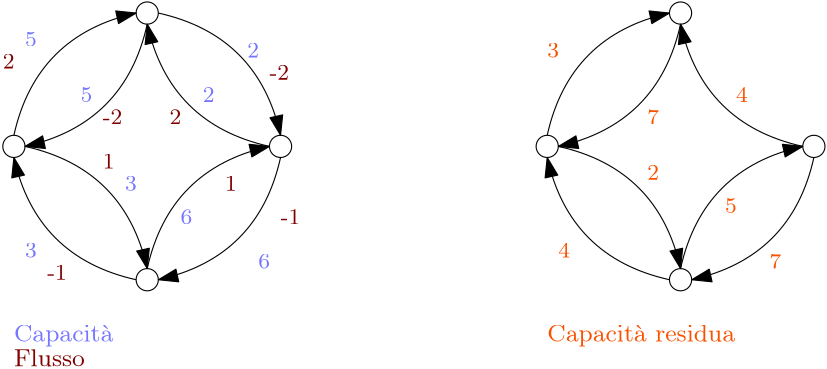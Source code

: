 <?xml version="1.0"?>
<!DOCTYPE ipe SYSTEM "ipe.dtd">
<ipe version="70218" creator="Ipe 7.2.28">
<info created="D:20250306175612" modified="D:20250306190932"/>
<ipestyle name="basic">
<symbol name="arrow/arc(spx)">
<path stroke="sym-stroke" fill="sym-stroke" pen="sym-pen">
0 0 m
-1 0.333 l
-1 -0.333 l
h
</path>
</symbol>
<symbol name="arrow/farc(spx)">
<path stroke="sym-stroke" fill="white" pen="sym-pen">
0 0 m
-1 0.333 l
-1 -0.333 l
h
</path>
</symbol>
<symbol name="arrow/ptarc(spx)">
<path stroke="sym-stroke" fill="sym-stroke" pen="sym-pen">
0 0 m
-1 0.333 l
-0.8 0 l
-1 -0.333 l
h
</path>
</symbol>
<symbol name="arrow/fptarc(spx)">
<path stroke="sym-stroke" fill="white" pen="sym-pen">
0 0 m
-1 0.333 l
-0.8 0 l
-1 -0.333 l
h
</path>
</symbol>
<symbol name="mark/circle(sx)" transformations="translations">
<path fill="sym-stroke">
0.6 0 0 0.6 0 0 e
0.4 0 0 0.4 0 0 e
</path>
</symbol>
<symbol name="mark/disk(sx)" transformations="translations">
<path fill="sym-stroke">
0.6 0 0 0.6 0 0 e
</path>
</symbol>
<symbol name="mark/fdisk(sfx)" transformations="translations">
<group>
<path fill="sym-fill">
0.5 0 0 0.5 0 0 e
</path>
<path fill="sym-stroke" fillrule="eofill">
0.6 0 0 0.6 0 0 e
0.4 0 0 0.4 0 0 e
</path>
</group>
</symbol>
<symbol name="mark/box(sx)" transformations="translations">
<path fill="sym-stroke" fillrule="eofill">
-0.6 -0.6 m
0.6 -0.6 l
0.6 0.6 l
-0.6 0.6 l
h
-0.4 -0.4 m
0.4 -0.4 l
0.4 0.4 l
-0.4 0.4 l
h
</path>
</symbol>
<symbol name="mark/square(sx)" transformations="translations">
<path fill="sym-stroke">
-0.6 -0.6 m
0.6 -0.6 l
0.6 0.6 l
-0.6 0.6 l
h
</path>
</symbol>
<symbol name="mark/fsquare(sfx)" transformations="translations">
<group>
<path fill="sym-fill">
-0.5 -0.5 m
0.5 -0.5 l
0.5 0.5 l
-0.5 0.5 l
h
</path>
<path fill="sym-stroke" fillrule="eofill">
-0.6 -0.6 m
0.6 -0.6 l
0.6 0.6 l
-0.6 0.6 l
h
-0.4 -0.4 m
0.4 -0.4 l
0.4 0.4 l
-0.4 0.4 l
h
</path>
</group>
</symbol>
<symbol name="mark/cross(sx)" transformations="translations">
<group>
<path fill="sym-stroke">
-0.43 -0.57 m
0.57 0.43 l
0.43 0.57 l
-0.57 -0.43 l
h
</path>
<path fill="sym-stroke">
-0.43 0.57 m
0.57 -0.43 l
0.43 -0.57 l
-0.57 0.43 l
h
</path>
</group>
</symbol>
<symbol name="arrow/fnormal(spx)">
<path stroke="sym-stroke" fill="white" pen="sym-pen">
0 0 m
-1 0.333 l
-1 -0.333 l
h
</path>
</symbol>
<symbol name="arrow/pointed(spx)">
<path stroke="sym-stroke" fill="sym-stroke" pen="sym-pen">
0 0 m
-1 0.333 l
-0.8 0 l
-1 -0.333 l
h
</path>
</symbol>
<symbol name="arrow/fpointed(spx)">
<path stroke="sym-stroke" fill="white" pen="sym-pen">
0 0 m
-1 0.333 l
-0.8 0 l
-1 -0.333 l
h
</path>
</symbol>
<symbol name="arrow/linear(spx)">
<path stroke="sym-stroke" pen="sym-pen">
-1 0.333 m
0 0 l
-1 -0.333 l
</path>
</symbol>
<symbol name="arrow/fdouble(spx)">
<path stroke="sym-stroke" fill="white" pen="sym-pen">
0 0 m
-1 0.333 l
-1 -0.333 l
h
-1 0 m
-2 0.333 l
-2 -0.333 l
h
</path>
</symbol>
<symbol name="arrow/double(spx)">
<path stroke="sym-stroke" fill="sym-stroke" pen="sym-pen">
0 0 m
-1 0.333 l
-1 -0.333 l
h
-1 0 m
-2 0.333 l
-2 -0.333 l
h
</path>
</symbol>
<symbol name="arrow/mid-normal(spx)">
<path stroke="sym-stroke" fill="sym-stroke" pen="sym-pen">
0.5 0 m
-0.5 0.333 l
-0.5 -0.333 l
h
</path>
</symbol>
<symbol name="arrow/mid-fnormal(spx)">
<path stroke="sym-stroke" fill="white" pen="sym-pen">
0.5 0 m
-0.5 0.333 l
-0.5 -0.333 l
h
</path>
</symbol>
<symbol name="arrow/mid-pointed(spx)">
<path stroke="sym-stroke" fill="sym-stroke" pen="sym-pen">
0.5 0 m
-0.5 0.333 l
-0.3 0 l
-0.5 -0.333 l
h
</path>
</symbol>
<symbol name="arrow/mid-fpointed(spx)">
<path stroke="sym-stroke" fill="white" pen="sym-pen">
0.5 0 m
-0.5 0.333 l
-0.3 0 l
-0.5 -0.333 l
h
</path>
</symbol>
<symbol name="arrow/mid-double(spx)">
<path stroke="sym-stroke" fill="sym-stroke" pen="sym-pen">
1 0 m
0 0.333 l
0 -0.333 l
h
0 0 m
-1 0.333 l
-1 -0.333 l
h
</path>
</symbol>
<symbol name="arrow/mid-fdouble(spx)">
<path stroke="sym-stroke" fill="white" pen="sym-pen">
1 0 m
0 0.333 l
0 -0.333 l
h
0 0 m
-1 0.333 l
-1 -0.333 l
h
</path>
</symbol>
<anglesize name="22.5 deg" value="22.5"/>
<anglesize name="30 deg" value="30"/>
<anglesize name="45 deg" value="45"/>
<anglesize name="60 deg" value="60"/>
<anglesize name="90 deg" value="90"/>
<arrowsize name="large" value="10"/>
<arrowsize name="small" value="5"/>
<arrowsize name="tiny" value="3"/>
<color name="blue" value="0 0 1"/>
<color name="brown" value="0.647 0.165 0.165"/>
<color name="darkblue" value="0 0 0.545"/>
<color name="darkcyan" value="0 0.545 0.545"/>
<color name="darkgray" value="0.663"/>
<color name="darkgreen" value="0 0.392 0"/>
<color name="darkmagenta" value="0.545 0 0.545"/>
<color name="darkorange" value="1 0.549 0"/>
<color name="darkred" value="0.545 0 0"/>
<color name="gold" value="1 0.843 0"/>
<color name="gray" value="0.745"/>
<color name="green" value="0 1 0"/>
<color name="lightblue" value="0.678 0.847 0.902"/>
<color name="lightcyan" value="0.878 1 1"/>
<color name="lightgray" value="0.827"/>
<color name="lightgreen" value="0.565 0.933 0.565"/>
<color name="lightyellow" value="1 1 0.878"/>
<color name="navy" value="0 0 0.502"/>
<color name="orange" value="1 0.647 0"/>
<color name="pink" value="1 0.753 0.796"/>
<color name="purple" value="0.627 0.125 0.941"/>
<color name="red" value="1 0 0"/>
<color name="seagreen" value="0.18 0.545 0.341"/>
<color name="turquoise" value="0.251 0.878 0.816"/>
<color name="violet" value="0.933 0.51 0.933"/>
<color name="yellow" value="1 1 0"/>
<dashstyle name="dash dot dotted" value="[4 2 1 2 1 2] 0"/>
<dashstyle name="dash dotted" value="[4 2 1 2] 0"/>
<dashstyle name="dashed" value="[4] 0"/>
<dashstyle name="dotted" value="[1 3] 0"/>
<gridsize name="10 pts (~3.5 mm)" value="10"/>
<gridsize name="14 pts (~5 mm)" value="14"/>
<gridsize name="16 pts (~6 mm)" value="16"/>
<gridsize name="20 pts (~7 mm)" value="20"/>
<gridsize name="28 pts (~10 mm)" value="28"/>
<gridsize name="32 pts (~12 mm)" value="32"/>
<gridsize name="4 pts" value="4"/>
<gridsize name="56 pts (~20 mm)" value="56"/>
<gridsize name="8 pts (~3 mm)" value="8"/>
<opacity name="10%" value="0.1"/>
<opacity name="30%" value="0.3"/>
<opacity name="50%" value="0.5"/>
<opacity name="75%" value="0.75"/>
<pen name="fat" value="1.2"/>
<pen name="heavier" value="0.8"/>
<pen name="ultrafat" value="2"/>
<symbolsize name="large" value="5"/>
<symbolsize name="small" value="2"/>
<symbolsize name="tiny" value="1.1"/>
<textsize name="Huge" value="\Huge"/>
<textsize name="LARGE" value="\LARGE"/>
<textsize name="Large" value="\Large"/>
<textsize name="footnote" value="\footnotesize"/>
<textsize name="huge" value="\huge"/>
<textsize name="large" value="\large"/>
<textsize name="script" value="\scriptsize"/>
<textsize name="small" value="\small"/>
<textsize name="tiny" value="\tiny"/>
<textstyle name="center" begin="\begin{center}" end="\end{center}"/>
<textstyle name="item" begin="\begin{itemize}\item{}" end="\end{itemize}"/>
<textstyle name="itemize" begin="\begin{itemize}" end="\end{itemize}"/>
<tiling name="falling" angle="-60" step="4" width="1"/>
<tiling name="rising" angle="30" step="4" width="1"/>
</ipestyle>
<page>
<layer name="alpha"/>
<view layers="alpha" active="alpha"/>
<path layer="alpha" stroke="black">
4 0 0 4 240 688 e
</path>
<path stroke="black">
4 0 0 4 288 736 e
</path>
<path stroke="black">
4 0 0 4 288 640 e
</path>
<path stroke="black">
4 0 0 4 336 688 e
</path>
<path stroke="black" arrow="normal/normal">
240 692 m
248 728
284 736 c
</path>
<path stroke="black" arrow="normal/normal">
288 732 m
280 696
244 688 c
</path>
<path stroke="black" rarrow="normal/normal">
240 684 m
248 648
284 640 c
</path>
<path stroke="black" rarrow="normal/normal">
288 644 m
280 680
244 688 c
</path>
<path stroke="black" rarrow="normal/normal">
288 732 m
296 696
332 688 c
</path>
<path stroke="black" rarrow="normal/normal">
336 692 m
328 728
292 736 c
</path>
<path stroke="black" rarrow="normal/normal">
332 688 m
296 680
288 644 c
</path>
<path stroke="black" rarrow="normal/normal">
292 640 m
328 648
336 684 c
</path>
<text transformations="translations" pos="244 724" stroke="0.459 0.459 1" type="label" width="4.234" height="5.136" depth="0" valign="baseline" size="footnote">5</text>
<text matrix="1 0 0 1 64 -20" transformations="translations" pos="244 724" stroke="0.459 0.459 1" type="label" width="4.234" height="5.136" depth="0" valign="baseline" size="footnote">2</text>
<text matrix="1 0 0 1 20 -20" transformations="translations" pos="244 724" stroke="0.459 0.459 1" type="label" width="4.234" height="5.136" depth="0" valign="baseline" size="footnote">5</text>
<text matrix="1 0 0 1 80 -4" transformations="translations" pos="244 724" stroke="0.459 0.459 1" type="label" width="4.234" height="5.136" depth="0" valign="baseline" size="footnote">2</text>
<text matrix="1 0 0 1 56 -64" transformations="translations" pos="244 724" stroke="0.459 0.459 1" type="label" width="4.234" height="5.136" depth="0" valign="baseline" size="footnote">6</text>
<text matrix="1 0 0 1 -4 -104" transformations="translations" pos="244 724" stroke="0.459 0.459 1" type="label" width="35.838" height="6.23" depth="1.74" valign="center" size="small">Capacità</text>
<text matrix="1 0 0 1 -4 -112" transformations="translations" pos="244 724" stroke="0.502 0 0" type="label" width="25.572" height="6.227" depth="0" valign="center" size="small">Flusso</text>
<text matrix="1 0 0 1 -8 -8" transformations="translations" pos="244 724" stroke="0.502 0 0" type="label" width="4.234" height="5.136" depth="0" valign="baseline" size="footnote">2</text>
<text matrix="1 0 0 1 52 -28" transformations="translations" pos="244 724" stroke="0.502 0 0" type="label" width="4.234" height="5.136" depth="0" valign="baseline" size="footnote">2</text>
<text matrix="1 0 0 1 72 -52" transformations="translations" pos="244 724" stroke="0.502 0 0" type="label" width="4.234" height="5.136" depth="0" valign="baseline" size="footnote">1</text>
<text matrix="1 0 0 1 28 -44" transformations="translations" pos="244 724" stroke="0.502 0 0" type="label" width="4.234" height="5.136" depth="0" valign="baseline" size="footnote">1</text>
<text matrix="1 0 0 1 8 -84" transformations="translations" pos="244 724" stroke="0.502 0 0" type="label" width="7.057" height="5.136" depth="0" valign="baseline" size="footnote">-1</text>
<text matrix="1 0 0 1 28 -28" transformations="translations" pos="244 724" stroke="0.502 0 0" type="label" width="7.057" height="5.136" depth="0" valign="baseline" size="footnote">-2</text>
<text matrix="1 0 0 1 88 -12" transformations="translations" pos="244 724" stroke="0.502 0 0" type="label" width="7.057" height="5.136" depth="0" valign="baseline" size="footnote">-2</text>
<text matrix="1 0 0 1 92 -64" transformations="translations" pos="244 724" stroke="0.502 0 0" type="label" width="7.057" height="5.136" depth="0" valign="baseline" size="footnote">-1</text>
<path matrix="1 0 0 1 192 0" stroke="black">
4 0 0 4 240 688 e
</path>
<path matrix="1 0 0 1 192 0" stroke="black">
4 0 0 4 288 736 e
</path>
<path matrix="1 0 0 1 192 0" stroke="black">
4 0 0 4 288 640 e
</path>
<path matrix="1 0 0 1 192 0" stroke="black">
4 0 0 4 336 688 e
</path>
<path matrix="1 0 0 1 192 0" stroke="black" arrow="normal/normal">
240 692 m
248 728
284 736 c
</path>
<path matrix="1 0 0 1 192 0" stroke="black" arrow="normal/normal">
288 732 m
280 696
244 688 c
</path>
<path matrix="1 0 0 1 192 0" stroke="black" rarrow="normal/normal">
240 684 m
248 648
284 640 c
</path>
<path matrix="1 0 0 1 192 0" stroke="black" rarrow="normal/normal">
288 644 m
280 680
244 688 c
</path>
<path matrix="1 0 0 1 192 0" stroke="black" rarrow="normal/normal">
288 732 m
296 696
332 688 c
</path>
<path matrix="1 0 0 1 192 0" stroke="black" rarrow="normal/normal">
332 688 m
296 680
288 644 c
</path>
<path matrix="1 0 0 1 192 0" stroke="black" rarrow="normal/normal">
292 640 m
328 648
336 684 c
</path>
<text matrix="1 0 0 1 188 -104" transformations="translations" pos="244 724" stroke="0.976 0.318 0" type="label" width="67.655" height="6.23" depth="1.74" valign="center" size="small">Capacità residua</text>
<text matrix="1 0 0 1 188 -4" transformations="translations" pos="244 724" stroke="0.976 0.318 0" type="label" width="4.234" height="5.136" depth="0" valign="baseline" size="footnote">3</text>
<text matrix="1 0 0 1 224 -28" transformations="translations" pos="244 724" stroke="0.976 0.318 0" type="label" width="4.234" height="5.136" depth="0" valign="baseline" size="footnote">7</text>
<text matrix="1 0 0 1 224 -48" transformations="translations" pos="244 724" stroke="0.976 0.318 0" type="label" width="4.234" height="5.136" depth="0" valign="baseline" size="footnote">2</text>
<text matrix="1 0 0 1 268 -80" transformations="translations" pos="244 724" stroke="0.976 0.318 0" type="label" width="4.234" height="5.136" depth="0" valign="baseline" size="footnote">7</text>
<text matrix="1 0 0 1 252 -60" transformations="translations" pos="244 724" stroke="0.976 0.318 0" type="label" width="4.234" height="5.136" depth="0" valign="baseline" size="footnote">5</text>
<text matrix="1 0 0 1 256 -20" transformations="translations" pos="244 724" stroke="0.976 0.318 0" type="label" width="4.234" height="5.136" depth="0" valign="baseline" size="footnote">4</text>
<text matrix="1 0 0 1 192 -76" transformations="translations" pos="244 724" stroke="0.976 0.318 0" type="label" width="4.234" height="5.136" depth="0" valign="baseline" size="footnote">4</text>
<text matrix="1 0 0 1 84 -80" transformations="translations" pos="244 724" stroke="0.459 0.459 1" type="label" width="4.234" height="5.136" depth="0" valign="baseline" size="footnote">6</text>
<text matrix="1 0 0 1 0 -76" transformations="translations" pos="244 724" stroke="0.459 0.459 1" type="label" width="4.234" height="5.136" depth="0" valign="baseline" size="footnote">3</text>
<text matrix="1 0 0 1 36 -52" transformations="translations" pos="244 724" stroke="0.459 0.459 1" type="label" width="4.234" height="5.136" depth="0" valign="baseline" size="footnote">3</text>
</page>
</ipe>
